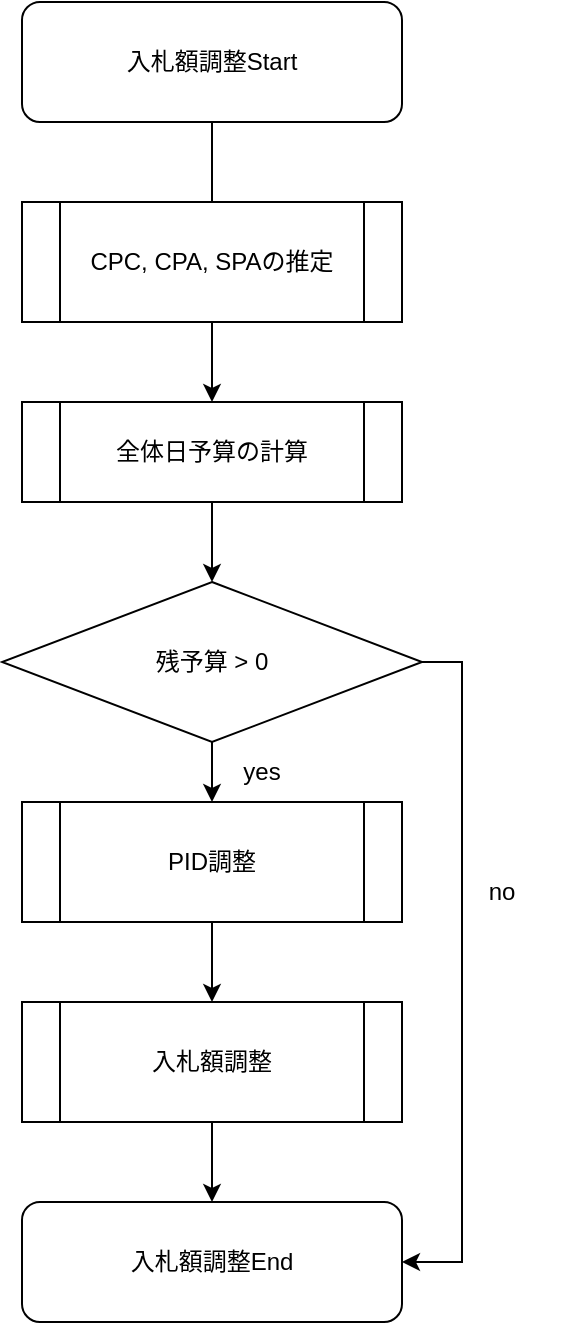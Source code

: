 <mxfile>
    <diagram id="zE3yOZK40mt5GEr8rt3I" name="ページ1">
        <mxGraphModel dx="274" dy="424" grid="1" gridSize="10" guides="1" tooltips="1" connect="1" arrows="1" fold="1" page="1" pageScale="1" pageWidth="827" pageHeight="1169" math="0" shadow="0">
            <root>
                <mxCell id="0"/>
                <mxCell id="1" parent="0"/>
                <mxCell id="2" style="edgeStyle=orthogonalEdgeStyle;rounded=0;orthogonalLoop=1;jettySize=auto;html=1;" edge="1" parent="1" source="3">
                    <mxGeometry relative="1" as="geometry">
                        <mxPoint x="275" y="170" as="targetPoint"/>
                    </mxGeometry>
                </mxCell>
                <mxCell id="3" value="入札額調整Start" style="rounded=1;whiteSpace=wrap;html=1;" vertex="1" parent="1">
                    <mxGeometry x="180" y="40" width="190" height="60" as="geometry"/>
                </mxCell>
                <mxCell id="4" style="edgeStyle=orthogonalEdgeStyle;rounded=0;orthogonalLoop=1;jettySize=auto;html=1;entryX=0.5;entryY=0;entryDx=0;entryDy=0;" edge="1" parent="1" source="5" target="11">
                    <mxGeometry relative="1" as="geometry"/>
                </mxCell>
                <mxCell id="5" value="CPC, CPA, SPAの推定" style="shape=process;whiteSpace=wrap;html=1;backgroundOutline=1;" vertex="1" parent="1">
                    <mxGeometry x="180" y="140" width="190" height="60" as="geometry"/>
                </mxCell>
                <mxCell id="6" style="edgeStyle=orthogonalEdgeStyle;rounded=0;orthogonalLoop=1;jettySize=auto;html=1;entryX=0.5;entryY=0;entryDx=0;entryDy=0;exitX=0.5;exitY=1;exitDx=0;exitDy=0;" edge="1" parent="1" source="11" target="15">
                    <mxGeometry relative="1" as="geometry">
                        <mxPoint x="275" y="360" as="sourcePoint"/>
                    </mxGeometry>
                </mxCell>
                <mxCell id="7" style="edgeStyle=orthogonalEdgeStyle;rounded=0;orthogonalLoop=1;jettySize=auto;html=1;entryX=0.5;entryY=0;entryDx=0;entryDy=0;" edge="1" parent="1" source="8" target="10">
                    <mxGeometry relative="1" as="geometry"/>
                </mxCell>
                <mxCell id="8" value="PID調整" style="shape=process;whiteSpace=wrap;html=1;backgroundOutline=1;" vertex="1" parent="1">
                    <mxGeometry x="180" y="440" width="190" height="60" as="geometry"/>
                </mxCell>
                <mxCell id="9" style="edgeStyle=orthogonalEdgeStyle;rounded=0;orthogonalLoop=1;jettySize=auto;html=1;entryX=0.5;entryY=0;entryDx=0;entryDy=0;" edge="1" parent="1" source="10" target="12">
                    <mxGeometry relative="1" as="geometry">
                        <mxPoint x="275" y="760" as="targetPoint"/>
                    </mxGeometry>
                </mxCell>
                <mxCell id="10" value="入札額調整" style="shape=process;whiteSpace=wrap;html=1;backgroundOutline=1;" vertex="1" parent="1">
                    <mxGeometry x="180" y="540" width="190" height="60" as="geometry"/>
                </mxCell>
                <mxCell id="11" value="全体日予算の計算" style="shape=process;whiteSpace=wrap;html=1;backgroundOutline=1;" vertex="1" parent="1">
                    <mxGeometry x="180" y="240" width="190" height="50" as="geometry"/>
                </mxCell>
                <mxCell id="12" value="入札額調整End" style="rounded=1;whiteSpace=wrap;html=1;" vertex="1" parent="1">
                    <mxGeometry x="180" y="640" width="190" height="60" as="geometry"/>
                </mxCell>
                <mxCell id="13" style="edgeStyle=orthogonalEdgeStyle;rounded=0;orthogonalLoop=1;jettySize=auto;html=1;" edge="1" parent="1" source="15" target="8">
                    <mxGeometry relative="1" as="geometry"/>
                </mxCell>
                <mxCell id="14" style="edgeStyle=orthogonalEdgeStyle;rounded=0;orthogonalLoop=1;jettySize=auto;html=1;exitX=1;exitY=0.5;exitDx=0;exitDy=0;entryX=1;entryY=0.5;entryDx=0;entryDy=0;" edge="1" parent="1" source="15" target="12">
                    <mxGeometry relative="1" as="geometry"/>
                </mxCell>
                <mxCell id="15" value="残予算 &amp;gt; 0" style="rhombus;whiteSpace=wrap;html=1;" vertex="1" parent="1">
                    <mxGeometry x="170" y="330" width="210" height="80" as="geometry"/>
                </mxCell>
                <mxCell id="16" value="no" style="text;html=1;strokeColor=none;fillColor=none;align=center;verticalAlign=middle;whiteSpace=wrap;rounded=0;" vertex="1" parent="1">
                    <mxGeometry x="390" y="470" width="60" height="30" as="geometry"/>
                </mxCell>
                <mxCell id="17" value="yes" style="text;html=1;strokeColor=none;fillColor=none;align=center;verticalAlign=middle;whiteSpace=wrap;rounded=0;" vertex="1" parent="1">
                    <mxGeometry x="270" y="410" width="60" height="30" as="geometry"/>
                </mxCell>
            </root>
        </mxGraphModel>
    </diagram>
</mxfile>